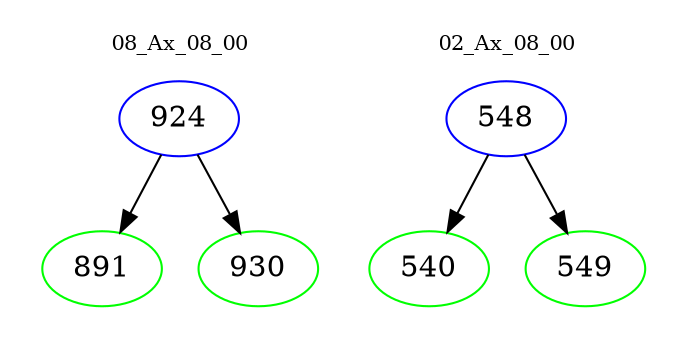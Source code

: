 digraph{
subgraph cluster_0 {
color = white
label = "08_Ax_08_00";
fontsize=10;
T0_924 [label="924", color="blue"]
T0_924 -> T0_891 [color="black"]
T0_891 [label="891", color="green"]
T0_924 -> T0_930 [color="black"]
T0_930 [label="930", color="green"]
}
subgraph cluster_1 {
color = white
label = "02_Ax_08_00";
fontsize=10;
T1_548 [label="548", color="blue"]
T1_548 -> T1_540 [color="black"]
T1_540 [label="540", color="green"]
T1_548 -> T1_549 [color="black"]
T1_549 [label="549", color="green"]
}
}
